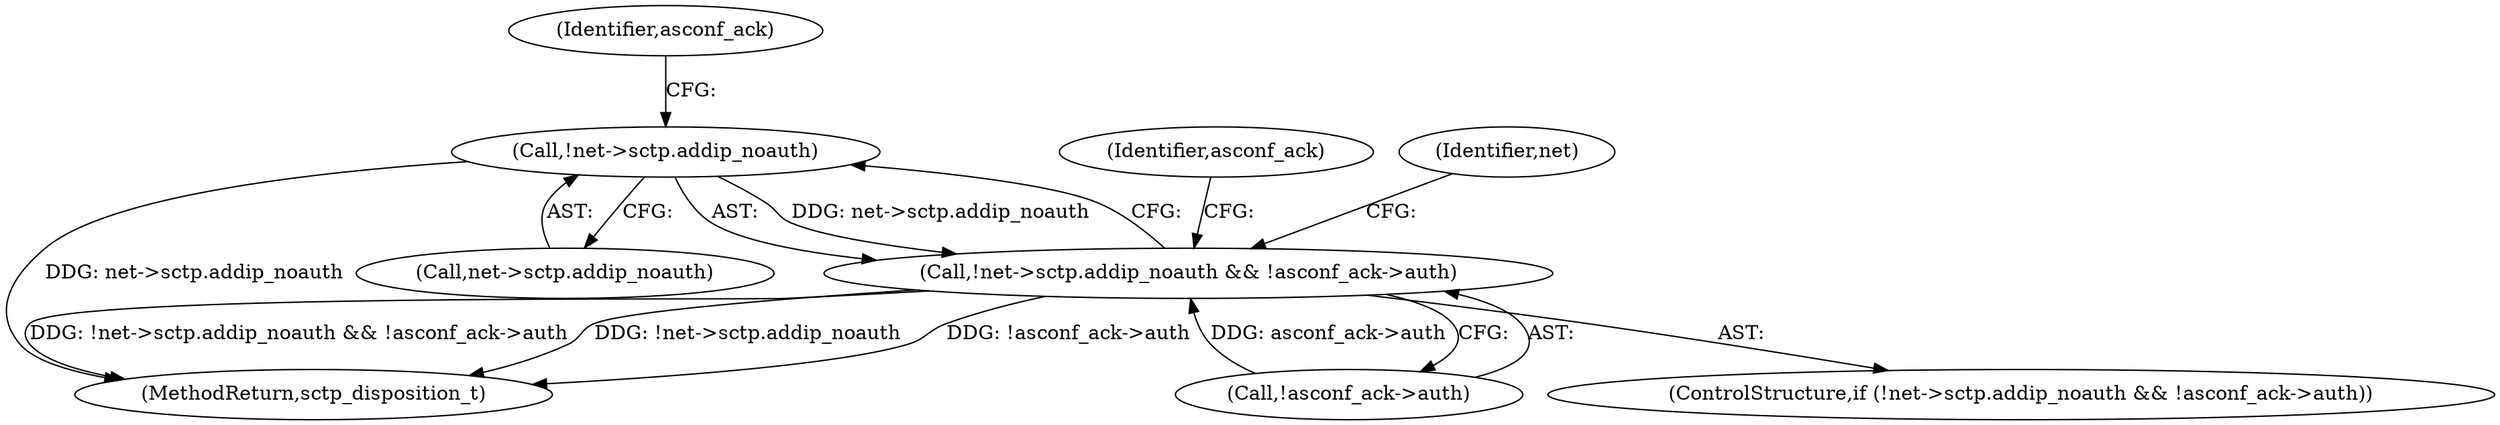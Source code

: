 digraph "0_linux_9de7922bc709eee2f609cd01d98aaedc4cf5ea74_2@pointer" {
"1000153" [label="(Call,!net->sctp.addip_noauth)"];
"1000152" [label="(Call,!net->sctp.addip_noauth && !asconf_ack->auth)"];
"1000154" [label="(Call,net->sctp.addip_noauth)"];
"1000152" [label="(Call,!net->sctp.addip_noauth && !asconf_ack->auth)"];
"1000153" [label="(Call,!net->sctp.addip_noauth)"];
"1000174" [label="(Identifier,asconf_ack)"];
"1000165" [label="(Identifier,net)"];
"1000151" [label="(ControlStructure,if (!net->sctp.addip_noauth && !asconf_ack->auth))"];
"1000375" [label="(MethodReturn,sctp_disposition_t)"];
"1000159" [label="(Call,!asconf_ack->auth)"];
"1000161" [label="(Identifier,asconf_ack)"];
"1000153" -> "1000152"  [label="AST: "];
"1000153" -> "1000154"  [label="CFG: "];
"1000154" -> "1000153"  [label="AST: "];
"1000161" -> "1000153"  [label="CFG: "];
"1000152" -> "1000153"  [label="CFG: "];
"1000153" -> "1000375"  [label="DDG: net->sctp.addip_noauth"];
"1000153" -> "1000152"  [label="DDG: net->sctp.addip_noauth"];
"1000152" -> "1000151"  [label="AST: "];
"1000152" -> "1000159"  [label="CFG: "];
"1000159" -> "1000152"  [label="AST: "];
"1000165" -> "1000152"  [label="CFG: "];
"1000174" -> "1000152"  [label="CFG: "];
"1000152" -> "1000375"  [label="DDG: !asconf_ack->auth"];
"1000152" -> "1000375"  [label="DDG: !net->sctp.addip_noauth && !asconf_ack->auth"];
"1000152" -> "1000375"  [label="DDG: !net->sctp.addip_noauth"];
"1000159" -> "1000152"  [label="DDG: asconf_ack->auth"];
}
